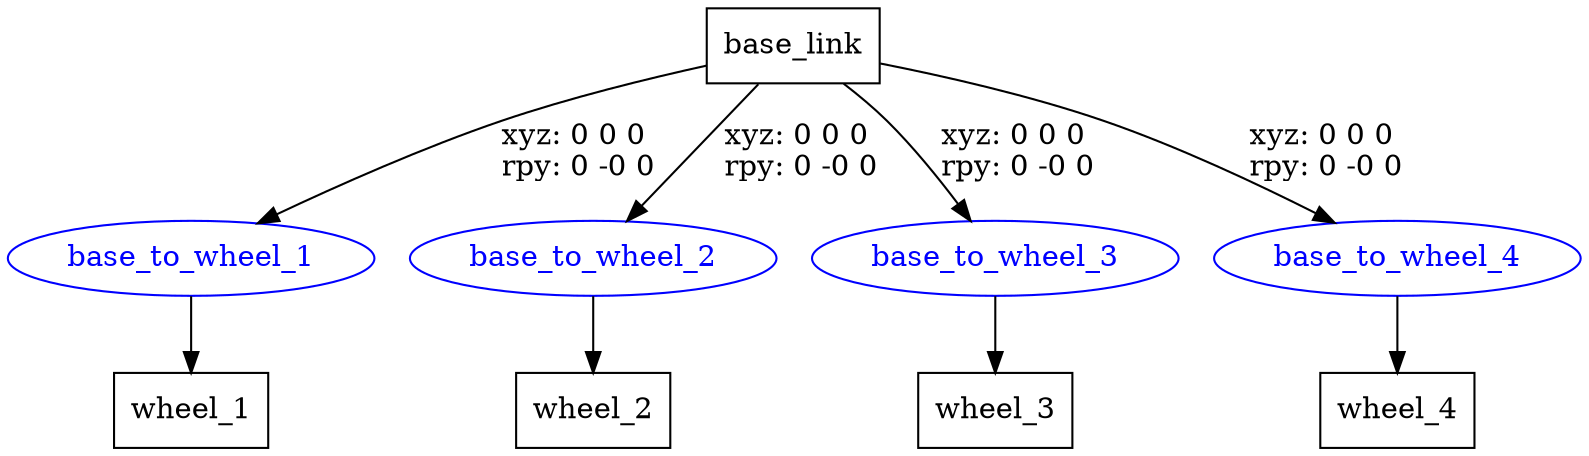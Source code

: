 digraph G {
node [shape=box];
"base_link" [label="base_link"];
"wheel_1" [label="wheel_1"];
"wheel_2" [label="wheel_2"];
"wheel_3" [label="wheel_3"];
"wheel_4" [label="wheel_4"];
node [shape=ellipse, color=blue, fontcolor=blue];
"base_link" -> "base_to_wheel_1" [label="xyz: 0 0 0 \nrpy: 0 -0 0"]
"base_to_wheel_1" -> "wheel_1"
"base_link" -> "base_to_wheel_2" [label="xyz: 0 0 0 \nrpy: 0 -0 0"]
"base_to_wheel_2" -> "wheel_2"
"base_link" -> "base_to_wheel_3" [label="xyz: 0 0 0 \nrpy: 0 -0 0"]
"base_to_wheel_3" -> "wheel_3"
"base_link" -> "base_to_wheel_4" [label="xyz: 0 0 0 \nrpy: 0 -0 0"]
"base_to_wheel_4" -> "wheel_4"
}
